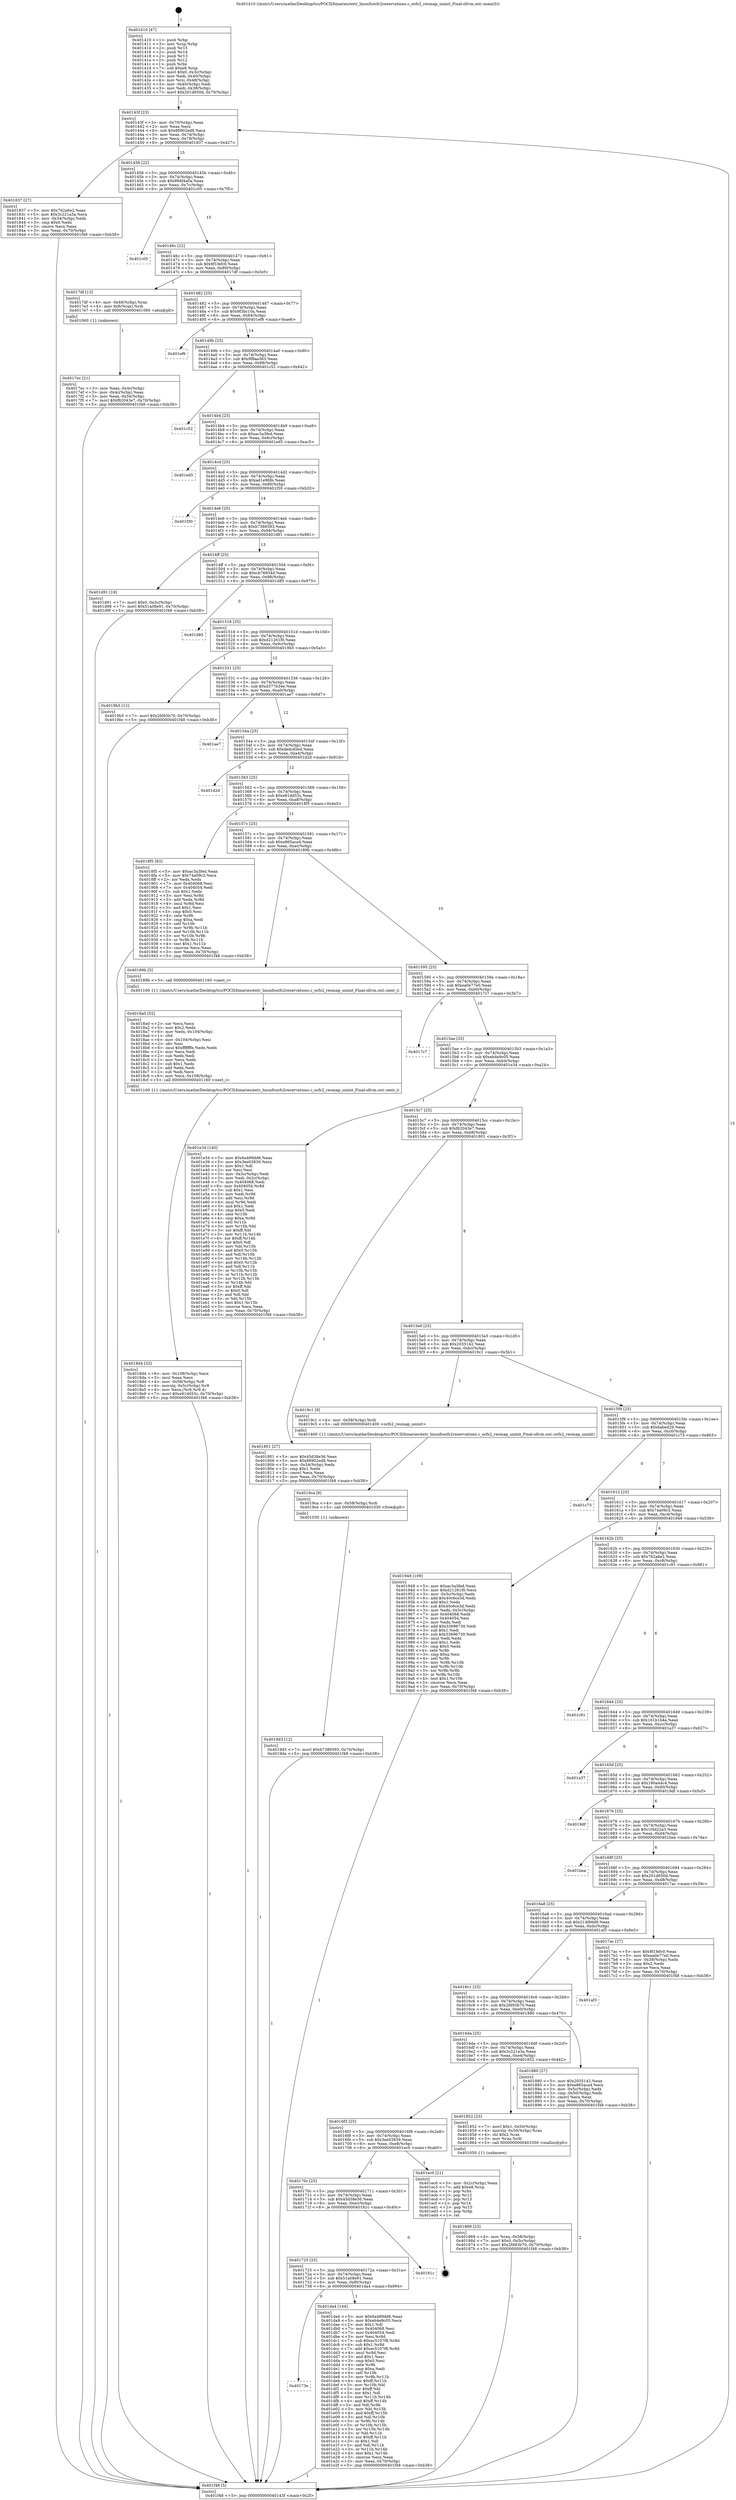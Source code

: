 digraph "0x401410" {
  label = "0x401410 (/mnt/c/Users/mathe/Desktop/tcc/POCII/binaries/extr_linuxfsocfs2reservations.c_ocfs2_resmap_uninit_Final-ollvm.out::main(0))"
  labelloc = "t"
  node[shape=record]

  Entry [label="",width=0.3,height=0.3,shape=circle,fillcolor=black,style=filled]
  "0x40143f" [label="{
     0x40143f [23]\l
     | [instrs]\l
     &nbsp;&nbsp;0x40143f \<+3\>: mov -0x70(%rbp),%eax\l
     &nbsp;&nbsp;0x401442 \<+2\>: mov %eax,%ecx\l
     &nbsp;&nbsp;0x401444 \<+6\>: sub $0x88902ed8,%ecx\l
     &nbsp;&nbsp;0x40144a \<+3\>: mov %eax,-0x74(%rbp)\l
     &nbsp;&nbsp;0x40144d \<+3\>: mov %ecx,-0x78(%rbp)\l
     &nbsp;&nbsp;0x401450 \<+6\>: je 0000000000401837 \<main+0x427\>\l
  }"]
  "0x401837" [label="{
     0x401837 [27]\l
     | [instrs]\l
     &nbsp;&nbsp;0x401837 \<+5\>: mov $0x762a6e2,%eax\l
     &nbsp;&nbsp;0x40183c \<+5\>: mov $0x3c221a3a,%ecx\l
     &nbsp;&nbsp;0x401841 \<+3\>: mov -0x34(%rbp),%edx\l
     &nbsp;&nbsp;0x401844 \<+3\>: cmp $0x0,%edx\l
     &nbsp;&nbsp;0x401847 \<+3\>: cmove %ecx,%eax\l
     &nbsp;&nbsp;0x40184a \<+3\>: mov %eax,-0x70(%rbp)\l
     &nbsp;&nbsp;0x40184d \<+5\>: jmp 0000000000401f48 \<main+0xb38\>\l
  }"]
  "0x401456" [label="{
     0x401456 [22]\l
     | [instrs]\l
     &nbsp;&nbsp;0x401456 \<+5\>: jmp 000000000040145b \<main+0x4b\>\l
     &nbsp;&nbsp;0x40145b \<+3\>: mov -0x74(%rbp),%eax\l
     &nbsp;&nbsp;0x40145e \<+5\>: sub $0x994f4a0a,%eax\l
     &nbsp;&nbsp;0x401463 \<+3\>: mov %eax,-0x7c(%rbp)\l
     &nbsp;&nbsp;0x401466 \<+6\>: je 0000000000401c05 \<main+0x7f5\>\l
  }"]
  Exit [label="",width=0.3,height=0.3,shape=circle,fillcolor=black,style=filled,peripheries=2]
  "0x401c05" [label="{
     0x401c05\l
  }", style=dashed]
  "0x40146c" [label="{
     0x40146c [22]\l
     | [instrs]\l
     &nbsp;&nbsp;0x40146c \<+5\>: jmp 0000000000401471 \<main+0x61\>\l
     &nbsp;&nbsp;0x401471 \<+3\>: mov -0x74(%rbp),%eax\l
     &nbsp;&nbsp;0x401474 \<+5\>: sub $0x9f1fefc0,%eax\l
     &nbsp;&nbsp;0x401479 \<+3\>: mov %eax,-0x80(%rbp)\l
     &nbsp;&nbsp;0x40147c \<+6\>: je 00000000004017df \<main+0x3cf\>\l
  }"]
  "0x40173e" [label="{
     0x40173e\l
  }", style=dashed]
  "0x4017df" [label="{
     0x4017df [13]\l
     | [instrs]\l
     &nbsp;&nbsp;0x4017df \<+4\>: mov -0x48(%rbp),%rax\l
     &nbsp;&nbsp;0x4017e3 \<+4\>: mov 0x8(%rax),%rdi\l
     &nbsp;&nbsp;0x4017e7 \<+5\>: call 0000000000401060 \<atoi@plt\>\l
     | [calls]\l
     &nbsp;&nbsp;0x401060 \{1\} (unknown)\l
  }"]
  "0x401482" [label="{
     0x401482 [25]\l
     | [instrs]\l
     &nbsp;&nbsp;0x401482 \<+5\>: jmp 0000000000401487 \<main+0x77\>\l
     &nbsp;&nbsp;0x401487 \<+3\>: mov -0x74(%rbp),%eax\l
     &nbsp;&nbsp;0x40148a \<+5\>: sub $0x9f3bc10a,%eax\l
     &nbsp;&nbsp;0x40148f \<+6\>: mov %eax,-0x84(%rbp)\l
     &nbsp;&nbsp;0x401495 \<+6\>: je 0000000000401ef6 \<main+0xae6\>\l
  }"]
  "0x401da4" [label="{
     0x401da4 [144]\l
     | [instrs]\l
     &nbsp;&nbsp;0x401da4 \<+5\>: mov $0x6a489dd6,%eax\l
     &nbsp;&nbsp;0x401da9 \<+5\>: mov $0xeb4e9c05,%ecx\l
     &nbsp;&nbsp;0x401dae \<+2\>: mov $0x1,%dl\l
     &nbsp;&nbsp;0x401db0 \<+7\>: mov 0x404068,%esi\l
     &nbsp;&nbsp;0x401db7 \<+7\>: mov 0x404054,%edi\l
     &nbsp;&nbsp;0x401dbe \<+3\>: mov %esi,%r8d\l
     &nbsp;&nbsp;0x401dc1 \<+7\>: sub $0xec5107f8,%r8d\l
     &nbsp;&nbsp;0x401dc8 \<+4\>: sub $0x1,%r8d\l
     &nbsp;&nbsp;0x401dcc \<+7\>: add $0xec5107f8,%r8d\l
     &nbsp;&nbsp;0x401dd3 \<+4\>: imul %r8d,%esi\l
     &nbsp;&nbsp;0x401dd7 \<+3\>: and $0x1,%esi\l
     &nbsp;&nbsp;0x401dda \<+3\>: cmp $0x0,%esi\l
     &nbsp;&nbsp;0x401ddd \<+4\>: sete %r9b\l
     &nbsp;&nbsp;0x401de1 \<+3\>: cmp $0xa,%edi\l
     &nbsp;&nbsp;0x401de4 \<+4\>: setl %r10b\l
     &nbsp;&nbsp;0x401de8 \<+3\>: mov %r9b,%r11b\l
     &nbsp;&nbsp;0x401deb \<+4\>: xor $0xff,%r11b\l
     &nbsp;&nbsp;0x401def \<+3\>: mov %r10b,%bl\l
     &nbsp;&nbsp;0x401df2 \<+3\>: xor $0xff,%bl\l
     &nbsp;&nbsp;0x401df5 \<+3\>: xor $0x1,%dl\l
     &nbsp;&nbsp;0x401df8 \<+3\>: mov %r11b,%r14b\l
     &nbsp;&nbsp;0x401dfb \<+4\>: and $0xff,%r14b\l
     &nbsp;&nbsp;0x401dff \<+3\>: and %dl,%r9b\l
     &nbsp;&nbsp;0x401e02 \<+3\>: mov %bl,%r15b\l
     &nbsp;&nbsp;0x401e05 \<+4\>: and $0xff,%r15b\l
     &nbsp;&nbsp;0x401e09 \<+3\>: and %dl,%r10b\l
     &nbsp;&nbsp;0x401e0c \<+3\>: or %r9b,%r14b\l
     &nbsp;&nbsp;0x401e0f \<+3\>: or %r10b,%r15b\l
     &nbsp;&nbsp;0x401e12 \<+3\>: xor %r15b,%r14b\l
     &nbsp;&nbsp;0x401e15 \<+3\>: or %bl,%r11b\l
     &nbsp;&nbsp;0x401e18 \<+4\>: xor $0xff,%r11b\l
     &nbsp;&nbsp;0x401e1c \<+3\>: or $0x1,%dl\l
     &nbsp;&nbsp;0x401e1f \<+3\>: and %dl,%r11b\l
     &nbsp;&nbsp;0x401e22 \<+3\>: or %r11b,%r14b\l
     &nbsp;&nbsp;0x401e25 \<+4\>: test $0x1,%r14b\l
     &nbsp;&nbsp;0x401e29 \<+3\>: cmovne %ecx,%eax\l
     &nbsp;&nbsp;0x401e2c \<+3\>: mov %eax,-0x70(%rbp)\l
     &nbsp;&nbsp;0x401e2f \<+5\>: jmp 0000000000401f48 \<main+0xb38\>\l
  }"]
  "0x401ef6" [label="{
     0x401ef6\l
  }", style=dashed]
  "0x40149b" [label="{
     0x40149b [25]\l
     | [instrs]\l
     &nbsp;&nbsp;0x40149b \<+5\>: jmp 00000000004014a0 \<main+0x90\>\l
     &nbsp;&nbsp;0x4014a0 \<+3\>: mov -0x74(%rbp),%eax\l
     &nbsp;&nbsp;0x4014a3 \<+5\>: sub $0x9f8aa363,%eax\l
     &nbsp;&nbsp;0x4014a8 \<+6\>: mov %eax,-0x88(%rbp)\l
     &nbsp;&nbsp;0x4014ae \<+6\>: je 0000000000401c52 \<main+0x842\>\l
  }"]
  "0x401725" [label="{
     0x401725 [25]\l
     | [instrs]\l
     &nbsp;&nbsp;0x401725 \<+5\>: jmp 000000000040172a \<main+0x31a\>\l
     &nbsp;&nbsp;0x40172a \<+3\>: mov -0x74(%rbp),%eax\l
     &nbsp;&nbsp;0x40172d \<+5\>: sub $0x51a08e91,%eax\l
     &nbsp;&nbsp;0x401732 \<+6\>: mov %eax,-0xf0(%rbp)\l
     &nbsp;&nbsp;0x401738 \<+6\>: je 0000000000401da4 \<main+0x994\>\l
  }"]
  "0x401c52" [label="{
     0x401c52\l
  }", style=dashed]
  "0x4014b4" [label="{
     0x4014b4 [25]\l
     | [instrs]\l
     &nbsp;&nbsp;0x4014b4 \<+5\>: jmp 00000000004014b9 \<main+0xa9\>\l
     &nbsp;&nbsp;0x4014b9 \<+3\>: mov -0x74(%rbp),%eax\l
     &nbsp;&nbsp;0x4014bc \<+5\>: sub $0xac3a3fed,%eax\l
     &nbsp;&nbsp;0x4014c1 \<+6\>: mov %eax,-0x8c(%rbp)\l
     &nbsp;&nbsp;0x4014c7 \<+6\>: je 0000000000401ed5 \<main+0xac5\>\l
  }"]
  "0x40181c" [label="{
     0x40181c\l
  }", style=dashed]
  "0x401ed5" [label="{
     0x401ed5\l
  }", style=dashed]
  "0x4014cd" [label="{
     0x4014cd [25]\l
     | [instrs]\l
     &nbsp;&nbsp;0x4014cd \<+5\>: jmp 00000000004014d2 \<main+0xc2\>\l
     &nbsp;&nbsp;0x4014d2 \<+3\>: mov -0x74(%rbp),%eax\l
     &nbsp;&nbsp;0x4014d5 \<+5\>: sub $0xad1e9fdb,%eax\l
     &nbsp;&nbsp;0x4014da \<+6\>: mov %eax,-0x90(%rbp)\l
     &nbsp;&nbsp;0x4014e0 \<+6\>: je 0000000000401f30 \<main+0xb20\>\l
  }"]
  "0x40170c" [label="{
     0x40170c [25]\l
     | [instrs]\l
     &nbsp;&nbsp;0x40170c \<+5\>: jmp 0000000000401711 \<main+0x301\>\l
     &nbsp;&nbsp;0x401711 \<+3\>: mov -0x74(%rbp),%eax\l
     &nbsp;&nbsp;0x401714 \<+5\>: sub $0x45d38e36,%eax\l
     &nbsp;&nbsp;0x401719 \<+6\>: mov %eax,-0xec(%rbp)\l
     &nbsp;&nbsp;0x40171f \<+6\>: je 000000000040181c \<main+0x40c\>\l
  }"]
  "0x401f30" [label="{
     0x401f30\l
  }", style=dashed]
  "0x4014e6" [label="{
     0x4014e6 [25]\l
     | [instrs]\l
     &nbsp;&nbsp;0x4014e6 \<+5\>: jmp 00000000004014eb \<main+0xdb\>\l
     &nbsp;&nbsp;0x4014eb \<+3\>: mov -0x74(%rbp),%eax\l
     &nbsp;&nbsp;0x4014ee \<+5\>: sub $0xb7386593,%eax\l
     &nbsp;&nbsp;0x4014f3 \<+6\>: mov %eax,-0x94(%rbp)\l
     &nbsp;&nbsp;0x4014f9 \<+6\>: je 0000000000401d91 \<main+0x981\>\l
  }"]
  "0x401ec0" [label="{
     0x401ec0 [21]\l
     | [instrs]\l
     &nbsp;&nbsp;0x401ec0 \<+3\>: mov -0x2c(%rbp),%eax\l
     &nbsp;&nbsp;0x401ec3 \<+7\>: add $0xe8,%rsp\l
     &nbsp;&nbsp;0x401eca \<+1\>: pop %rbx\l
     &nbsp;&nbsp;0x401ecb \<+2\>: pop %r12\l
     &nbsp;&nbsp;0x401ecd \<+2\>: pop %r13\l
     &nbsp;&nbsp;0x401ecf \<+2\>: pop %r14\l
     &nbsp;&nbsp;0x401ed1 \<+2\>: pop %r15\l
     &nbsp;&nbsp;0x401ed3 \<+1\>: pop %rbp\l
     &nbsp;&nbsp;0x401ed4 \<+1\>: ret\l
  }"]
  "0x401d91" [label="{
     0x401d91 [19]\l
     | [instrs]\l
     &nbsp;&nbsp;0x401d91 \<+7\>: movl $0x0,-0x3c(%rbp)\l
     &nbsp;&nbsp;0x401d98 \<+7\>: movl $0x51a08e91,-0x70(%rbp)\l
     &nbsp;&nbsp;0x401d9f \<+5\>: jmp 0000000000401f48 \<main+0xb38\>\l
  }"]
  "0x4014ff" [label="{
     0x4014ff [25]\l
     | [instrs]\l
     &nbsp;&nbsp;0x4014ff \<+5\>: jmp 0000000000401504 \<main+0xf4\>\l
     &nbsp;&nbsp;0x401504 \<+3\>: mov -0x74(%rbp),%eax\l
     &nbsp;&nbsp;0x401507 \<+5\>: sub $0xcb76934d,%eax\l
     &nbsp;&nbsp;0x40150c \<+6\>: mov %eax,-0x98(%rbp)\l
     &nbsp;&nbsp;0x401512 \<+6\>: je 0000000000401d85 \<main+0x975\>\l
  }"]
  "0x4019d3" [label="{
     0x4019d3 [12]\l
     | [instrs]\l
     &nbsp;&nbsp;0x4019d3 \<+7\>: movl $0xb7386593,-0x70(%rbp)\l
     &nbsp;&nbsp;0x4019da \<+5\>: jmp 0000000000401f48 \<main+0xb38\>\l
  }"]
  "0x401d85" [label="{
     0x401d85\l
  }", style=dashed]
  "0x401518" [label="{
     0x401518 [25]\l
     | [instrs]\l
     &nbsp;&nbsp;0x401518 \<+5\>: jmp 000000000040151d \<main+0x10d\>\l
     &nbsp;&nbsp;0x40151d \<+3\>: mov -0x74(%rbp),%eax\l
     &nbsp;&nbsp;0x401520 \<+5\>: sub $0xd21261f0,%eax\l
     &nbsp;&nbsp;0x401525 \<+6\>: mov %eax,-0x9c(%rbp)\l
     &nbsp;&nbsp;0x40152b \<+6\>: je 00000000004019b5 \<main+0x5a5\>\l
  }"]
  "0x4019ca" [label="{
     0x4019ca [9]\l
     | [instrs]\l
     &nbsp;&nbsp;0x4019ca \<+4\>: mov -0x58(%rbp),%rdi\l
     &nbsp;&nbsp;0x4019ce \<+5\>: call 0000000000401030 \<free@plt\>\l
     | [calls]\l
     &nbsp;&nbsp;0x401030 \{1\} (unknown)\l
  }"]
  "0x4019b5" [label="{
     0x4019b5 [12]\l
     | [instrs]\l
     &nbsp;&nbsp;0x4019b5 \<+7\>: movl $0x2fd93b70,-0x70(%rbp)\l
     &nbsp;&nbsp;0x4019bc \<+5\>: jmp 0000000000401f48 \<main+0xb38\>\l
  }"]
  "0x401531" [label="{
     0x401531 [25]\l
     | [instrs]\l
     &nbsp;&nbsp;0x401531 \<+5\>: jmp 0000000000401536 \<main+0x126\>\l
     &nbsp;&nbsp;0x401536 \<+3\>: mov -0x74(%rbp),%eax\l
     &nbsp;&nbsp;0x401539 \<+5\>: sub $0xd377b34e,%eax\l
     &nbsp;&nbsp;0x40153e \<+6\>: mov %eax,-0xa0(%rbp)\l
     &nbsp;&nbsp;0x401544 \<+6\>: je 0000000000401ae7 \<main+0x6d7\>\l
  }"]
  "0x4018d4" [label="{
     0x4018d4 [33]\l
     | [instrs]\l
     &nbsp;&nbsp;0x4018d4 \<+6\>: mov -0x108(%rbp),%ecx\l
     &nbsp;&nbsp;0x4018da \<+3\>: imul %eax,%ecx\l
     &nbsp;&nbsp;0x4018dd \<+4\>: mov -0x58(%rbp),%r8\l
     &nbsp;&nbsp;0x4018e1 \<+4\>: movslq -0x5c(%rbp),%r9\l
     &nbsp;&nbsp;0x4018e5 \<+4\>: mov %ecx,(%r8,%r9,4)\l
     &nbsp;&nbsp;0x4018e9 \<+7\>: movl $0xe81dd53c,-0x70(%rbp)\l
     &nbsp;&nbsp;0x4018f0 \<+5\>: jmp 0000000000401f48 \<main+0xb38\>\l
  }"]
  "0x401ae7" [label="{
     0x401ae7\l
  }", style=dashed]
  "0x40154a" [label="{
     0x40154a [25]\l
     | [instrs]\l
     &nbsp;&nbsp;0x40154a \<+5\>: jmp 000000000040154f \<main+0x13f\>\l
     &nbsp;&nbsp;0x40154f \<+3\>: mov -0x74(%rbp),%eax\l
     &nbsp;&nbsp;0x401552 \<+5\>: sub $0xdedcd5ed,%eax\l
     &nbsp;&nbsp;0x401557 \<+6\>: mov %eax,-0xa4(%rbp)\l
     &nbsp;&nbsp;0x40155d \<+6\>: je 0000000000401d2d \<main+0x91d\>\l
  }"]
  "0x4018a0" [label="{
     0x4018a0 [52]\l
     | [instrs]\l
     &nbsp;&nbsp;0x4018a0 \<+2\>: xor %ecx,%ecx\l
     &nbsp;&nbsp;0x4018a2 \<+5\>: mov $0x2,%edx\l
     &nbsp;&nbsp;0x4018a7 \<+6\>: mov %edx,-0x104(%rbp)\l
     &nbsp;&nbsp;0x4018ad \<+1\>: cltd\l
     &nbsp;&nbsp;0x4018ae \<+6\>: mov -0x104(%rbp),%esi\l
     &nbsp;&nbsp;0x4018b4 \<+2\>: idiv %esi\l
     &nbsp;&nbsp;0x4018b6 \<+6\>: imul $0xfffffffe,%edx,%edx\l
     &nbsp;&nbsp;0x4018bc \<+2\>: mov %ecx,%edi\l
     &nbsp;&nbsp;0x4018be \<+2\>: sub %edx,%edi\l
     &nbsp;&nbsp;0x4018c0 \<+2\>: mov %ecx,%edx\l
     &nbsp;&nbsp;0x4018c2 \<+3\>: sub $0x1,%edx\l
     &nbsp;&nbsp;0x4018c5 \<+2\>: add %edx,%edi\l
     &nbsp;&nbsp;0x4018c7 \<+2\>: sub %edi,%ecx\l
     &nbsp;&nbsp;0x4018c9 \<+6\>: mov %ecx,-0x108(%rbp)\l
     &nbsp;&nbsp;0x4018cf \<+5\>: call 0000000000401160 \<next_i\>\l
     | [calls]\l
     &nbsp;&nbsp;0x401160 \{1\} (/mnt/c/Users/mathe/Desktop/tcc/POCII/binaries/extr_linuxfsocfs2reservations.c_ocfs2_resmap_uninit_Final-ollvm.out::next_i)\l
  }"]
  "0x401d2d" [label="{
     0x401d2d\l
  }", style=dashed]
  "0x401563" [label="{
     0x401563 [25]\l
     | [instrs]\l
     &nbsp;&nbsp;0x401563 \<+5\>: jmp 0000000000401568 \<main+0x158\>\l
     &nbsp;&nbsp;0x401568 \<+3\>: mov -0x74(%rbp),%eax\l
     &nbsp;&nbsp;0x40156b \<+5\>: sub $0xe81dd53c,%eax\l
     &nbsp;&nbsp;0x401570 \<+6\>: mov %eax,-0xa8(%rbp)\l
     &nbsp;&nbsp;0x401576 \<+6\>: je 00000000004018f5 \<main+0x4e5\>\l
  }"]
  "0x401869" [label="{
     0x401869 [23]\l
     | [instrs]\l
     &nbsp;&nbsp;0x401869 \<+4\>: mov %rax,-0x58(%rbp)\l
     &nbsp;&nbsp;0x40186d \<+7\>: movl $0x0,-0x5c(%rbp)\l
     &nbsp;&nbsp;0x401874 \<+7\>: movl $0x2fd93b70,-0x70(%rbp)\l
     &nbsp;&nbsp;0x40187b \<+5\>: jmp 0000000000401f48 \<main+0xb38\>\l
  }"]
  "0x4018f5" [label="{
     0x4018f5 [83]\l
     | [instrs]\l
     &nbsp;&nbsp;0x4018f5 \<+5\>: mov $0xac3a3fed,%eax\l
     &nbsp;&nbsp;0x4018fa \<+5\>: mov $0x74a09c3,%ecx\l
     &nbsp;&nbsp;0x4018ff \<+2\>: xor %edx,%edx\l
     &nbsp;&nbsp;0x401901 \<+7\>: mov 0x404068,%esi\l
     &nbsp;&nbsp;0x401908 \<+7\>: mov 0x404054,%edi\l
     &nbsp;&nbsp;0x40190f \<+3\>: sub $0x1,%edx\l
     &nbsp;&nbsp;0x401912 \<+3\>: mov %esi,%r8d\l
     &nbsp;&nbsp;0x401915 \<+3\>: add %edx,%r8d\l
     &nbsp;&nbsp;0x401918 \<+4\>: imul %r8d,%esi\l
     &nbsp;&nbsp;0x40191c \<+3\>: and $0x1,%esi\l
     &nbsp;&nbsp;0x40191f \<+3\>: cmp $0x0,%esi\l
     &nbsp;&nbsp;0x401922 \<+4\>: sete %r9b\l
     &nbsp;&nbsp;0x401926 \<+3\>: cmp $0xa,%edi\l
     &nbsp;&nbsp;0x401929 \<+4\>: setl %r10b\l
     &nbsp;&nbsp;0x40192d \<+3\>: mov %r9b,%r11b\l
     &nbsp;&nbsp;0x401930 \<+3\>: and %r10b,%r11b\l
     &nbsp;&nbsp;0x401933 \<+3\>: xor %r10b,%r9b\l
     &nbsp;&nbsp;0x401936 \<+3\>: or %r9b,%r11b\l
     &nbsp;&nbsp;0x401939 \<+4\>: test $0x1,%r11b\l
     &nbsp;&nbsp;0x40193d \<+3\>: cmovne %ecx,%eax\l
     &nbsp;&nbsp;0x401940 \<+3\>: mov %eax,-0x70(%rbp)\l
     &nbsp;&nbsp;0x401943 \<+5\>: jmp 0000000000401f48 \<main+0xb38\>\l
  }"]
  "0x40157c" [label="{
     0x40157c [25]\l
     | [instrs]\l
     &nbsp;&nbsp;0x40157c \<+5\>: jmp 0000000000401581 \<main+0x171\>\l
     &nbsp;&nbsp;0x401581 \<+3\>: mov -0x74(%rbp),%eax\l
     &nbsp;&nbsp;0x401584 \<+5\>: sub $0xe865aca4,%eax\l
     &nbsp;&nbsp;0x401589 \<+6\>: mov %eax,-0xac(%rbp)\l
     &nbsp;&nbsp;0x40158f \<+6\>: je 000000000040189b \<main+0x48b\>\l
  }"]
  "0x4016f3" [label="{
     0x4016f3 [25]\l
     | [instrs]\l
     &nbsp;&nbsp;0x4016f3 \<+5\>: jmp 00000000004016f8 \<main+0x2e8\>\l
     &nbsp;&nbsp;0x4016f8 \<+3\>: mov -0x74(%rbp),%eax\l
     &nbsp;&nbsp;0x4016fb \<+5\>: sub $0x3ee03839,%eax\l
     &nbsp;&nbsp;0x401700 \<+6\>: mov %eax,-0xe8(%rbp)\l
     &nbsp;&nbsp;0x401706 \<+6\>: je 0000000000401ec0 \<main+0xab0\>\l
  }"]
  "0x40189b" [label="{
     0x40189b [5]\l
     | [instrs]\l
     &nbsp;&nbsp;0x40189b \<+5\>: call 0000000000401160 \<next_i\>\l
     | [calls]\l
     &nbsp;&nbsp;0x401160 \{1\} (/mnt/c/Users/mathe/Desktop/tcc/POCII/binaries/extr_linuxfsocfs2reservations.c_ocfs2_resmap_uninit_Final-ollvm.out::next_i)\l
  }"]
  "0x401595" [label="{
     0x401595 [25]\l
     | [instrs]\l
     &nbsp;&nbsp;0x401595 \<+5\>: jmp 000000000040159a \<main+0x18a\>\l
     &nbsp;&nbsp;0x40159a \<+3\>: mov -0x74(%rbp),%eax\l
     &nbsp;&nbsp;0x40159d \<+5\>: sub $0xea0e77e0,%eax\l
     &nbsp;&nbsp;0x4015a2 \<+6\>: mov %eax,-0xb0(%rbp)\l
     &nbsp;&nbsp;0x4015a8 \<+6\>: je 00000000004017c7 \<main+0x3b7\>\l
  }"]
  "0x401852" [label="{
     0x401852 [23]\l
     | [instrs]\l
     &nbsp;&nbsp;0x401852 \<+7\>: movl $0x1,-0x50(%rbp)\l
     &nbsp;&nbsp;0x401859 \<+4\>: movslq -0x50(%rbp),%rax\l
     &nbsp;&nbsp;0x40185d \<+4\>: shl $0x2,%rax\l
     &nbsp;&nbsp;0x401861 \<+3\>: mov %rax,%rdi\l
     &nbsp;&nbsp;0x401864 \<+5\>: call 0000000000401050 \<malloc@plt\>\l
     | [calls]\l
     &nbsp;&nbsp;0x401050 \{1\} (unknown)\l
  }"]
  "0x4017c7" [label="{
     0x4017c7\l
  }", style=dashed]
  "0x4015ae" [label="{
     0x4015ae [25]\l
     | [instrs]\l
     &nbsp;&nbsp;0x4015ae \<+5\>: jmp 00000000004015b3 \<main+0x1a3\>\l
     &nbsp;&nbsp;0x4015b3 \<+3\>: mov -0x74(%rbp),%eax\l
     &nbsp;&nbsp;0x4015b6 \<+5\>: sub $0xeb4e9c05,%eax\l
     &nbsp;&nbsp;0x4015bb \<+6\>: mov %eax,-0xb4(%rbp)\l
     &nbsp;&nbsp;0x4015c1 \<+6\>: je 0000000000401e34 \<main+0xa24\>\l
  }"]
  "0x4016da" [label="{
     0x4016da [25]\l
     | [instrs]\l
     &nbsp;&nbsp;0x4016da \<+5\>: jmp 00000000004016df \<main+0x2cf\>\l
     &nbsp;&nbsp;0x4016df \<+3\>: mov -0x74(%rbp),%eax\l
     &nbsp;&nbsp;0x4016e2 \<+5\>: sub $0x3c221a3a,%eax\l
     &nbsp;&nbsp;0x4016e7 \<+6\>: mov %eax,-0xe4(%rbp)\l
     &nbsp;&nbsp;0x4016ed \<+6\>: je 0000000000401852 \<main+0x442\>\l
  }"]
  "0x401e34" [label="{
     0x401e34 [140]\l
     | [instrs]\l
     &nbsp;&nbsp;0x401e34 \<+5\>: mov $0x6a489dd6,%eax\l
     &nbsp;&nbsp;0x401e39 \<+5\>: mov $0x3ee03839,%ecx\l
     &nbsp;&nbsp;0x401e3e \<+2\>: mov $0x1,%dl\l
     &nbsp;&nbsp;0x401e40 \<+2\>: xor %esi,%esi\l
     &nbsp;&nbsp;0x401e42 \<+3\>: mov -0x3c(%rbp),%edi\l
     &nbsp;&nbsp;0x401e45 \<+3\>: mov %edi,-0x2c(%rbp)\l
     &nbsp;&nbsp;0x401e48 \<+7\>: mov 0x404068,%edi\l
     &nbsp;&nbsp;0x401e4f \<+8\>: mov 0x404054,%r8d\l
     &nbsp;&nbsp;0x401e57 \<+3\>: sub $0x1,%esi\l
     &nbsp;&nbsp;0x401e5a \<+3\>: mov %edi,%r9d\l
     &nbsp;&nbsp;0x401e5d \<+3\>: add %esi,%r9d\l
     &nbsp;&nbsp;0x401e60 \<+4\>: imul %r9d,%edi\l
     &nbsp;&nbsp;0x401e64 \<+3\>: and $0x1,%edi\l
     &nbsp;&nbsp;0x401e67 \<+3\>: cmp $0x0,%edi\l
     &nbsp;&nbsp;0x401e6a \<+4\>: sete %r10b\l
     &nbsp;&nbsp;0x401e6e \<+4\>: cmp $0xa,%r8d\l
     &nbsp;&nbsp;0x401e72 \<+4\>: setl %r11b\l
     &nbsp;&nbsp;0x401e76 \<+3\>: mov %r10b,%bl\l
     &nbsp;&nbsp;0x401e79 \<+3\>: xor $0xff,%bl\l
     &nbsp;&nbsp;0x401e7c \<+3\>: mov %r11b,%r14b\l
     &nbsp;&nbsp;0x401e7f \<+4\>: xor $0xff,%r14b\l
     &nbsp;&nbsp;0x401e83 \<+3\>: xor $0x0,%dl\l
     &nbsp;&nbsp;0x401e86 \<+3\>: mov %bl,%r15b\l
     &nbsp;&nbsp;0x401e89 \<+4\>: and $0x0,%r15b\l
     &nbsp;&nbsp;0x401e8d \<+3\>: and %dl,%r10b\l
     &nbsp;&nbsp;0x401e90 \<+3\>: mov %r14b,%r12b\l
     &nbsp;&nbsp;0x401e93 \<+4\>: and $0x0,%r12b\l
     &nbsp;&nbsp;0x401e97 \<+3\>: and %dl,%r11b\l
     &nbsp;&nbsp;0x401e9a \<+3\>: or %r10b,%r15b\l
     &nbsp;&nbsp;0x401e9d \<+3\>: or %r11b,%r12b\l
     &nbsp;&nbsp;0x401ea0 \<+3\>: xor %r12b,%r15b\l
     &nbsp;&nbsp;0x401ea3 \<+3\>: or %r14b,%bl\l
     &nbsp;&nbsp;0x401ea6 \<+3\>: xor $0xff,%bl\l
     &nbsp;&nbsp;0x401ea9 \<+3\>: or $0x0,%dl\l
     &nbsp;&nbsp;0x401eac \<+2\>: and %dl,%bl\l
     &nbsp;&nbsp;0x401eae \<+3\>: or %bl,%r15b\l
     &nbsp;&nbsp;0x401eb1 \<+4\>: test $0x1,%r15b\l
     &nbsp;&nbsp;0x401eb5 \<+3\>: cmovne %ecx,%eax\l
     &nbsp;&nbsp;0x401eb8 \<+3\>: mov %eax,-0x70(%rbp)\l
     &nbsp;&nbsp;0x401ebb \<+5\>: jmp 0000000000401f48 \<main+0xb38\>\l
  }"]
  "0x4015c7" [label="{
     0x4015c7 [25]\l
     | [instrs]\l
     &nbsp;&nbsp;0x4015c7 \<+5\>: jmp 00000000004015cc \<main+0x1bc\>\l
     &nbsp;&nbsp;0x4015cc \<+3\>: mov -0x74(%rbp),%eax\l
     &nbsp;&nbsp;0x4015cf \<+5\>: sub $0xf62043e7,%eax\l
     &nbsp;&nbsp;0x4015d4 \<+6\>: mov %eax,-0xb8(%rbp)\l
     &nbsp;&nbsp;0x4015da \<+6\>: je 0000000000401801 \<main+0x3f1\>\l
  }"]
  "0x401880" [label="{
     0x401880 [27]\l
     | [instrs]\l
     &nbsp;&nbsp;0x401880 \<+5\>: mov $0x2035142,%eax\l
     &nbsp;&nbsp;0x401885 \<+5\>: mov $0xe865aca4,%ecx\l
     &nbsp;&nbsp;0x40188a \<+3\>: mov -0x5c(%rbp),%edx\l
     &nbsp;&nbsp;0x40188d \<+3\>: cmp -0x50(%rbp),%edx\l
     &nbsp;&nbsp;0x401890 \<+3\>: cmovl %ecx,%eax\l
     &nbsp;&nbsp;0x401893 \<+3\>: mov %eax,-0x70(%rbp)\l
     &nbsp;&nbsp;0x401896 \<+5\>: jmp 0000000000401f48 \<main+0xb38\>\l
  }"]
  "0x401801" [label="{
     0x401801 [27]\l
     | [instrs]\l
     &nbsp;&nbsp;0x401801 \<+5\>: mov $0x45d38e36,%eax\l
     &nbsp;&nbsp;0x401806 \<+5\>: mov $0x88902ed8,%ecx\l
     &nbsp;&nbsp;0x40180b \<+3\>: mov -0x34(%rbp),%edx\l
     &nbsp;&nbsp;0x40180e \<+3\>: cmp $0x1,%edx\l
     &nbsp;&nbsp;0x401811 \<+3\>: cmovl %ecx,%eax\l
     &nbsp;&nbsp;0x401814 \<+3\>: mov %eax,-0x70(%rbp)\l
     &nbsp;&nbsp;0x401817 \<+5\>: jmp 0000000000401f48 \<main+0xb38\>\l
  }"]
  "0x4015e0" [label="{
     0x4015e0 [25]\l
     | [instrs]\l
     &nbsp;&nbsp;0x4015e0 \<+5\>: jmp 00000000004015e5 \<main+0x1d5\>\l
     &nbsp;&nbsp;0x4015e5 \<+3\>: mov -0x74(%rbp),%eax\l
     &nbsp;&nbsp;0x4015e8 \<+5\>: sub $0x2035142,%eax\l
     &nbsp;&nbsp;0x4015ed \<+6\>: mov %eax,-0xbc(%rbp)\l
     &nbsp;&nbsp;0x4015f3 \<+6\>: je 00000000004019c1 \<main+0x5b1\>\l
  }"]
  "0x4016c1" [label="{
     0x4016c1 [25]\l
     | [instrs]\l
     &nbsp;&nbsp;0x4016c1 \<+5\>: jmp 00000000004016c6 \<main+0x2b6\>\l
     &nbsp;&nbsp;0x4016c6 \<+3\>: mov -0x74(%rbp),%eax\l
     &nbsp;&nbsp;0x4016c9 \<+5\>: sub $0x2fd93b70,%eax\l
     &nbsp;&nbsp;0x4016ce \<+6\>: mov %eax,-0xe0(%rbp)\l
     &nbsp;&nbsp;0x4016d4 \<+6\>: je 0000000000401880 \<main+0x470\>\l
  }"]
  "0x4019c1" [label="{
     0x4019c1 [9]\l
     | [instrs]\l
     &nbsp;&nbsp;0x4019c1 \<+4\>: mov -0x58(%rbp),%rdi\l
     &nbsp;&nbsp;0x4019c5 \<+5\>: call 0000000000401400 \<ocfs2_resmap_uninit\>\l
     | [calls]\l
     &nbsp;&nbsp;0x401400 \{1\} (/mnt/c/Users/mathe/Desktop/tcc/POCII/binaries/extr_linuxfsocfs2reservations.c_ocfs2_resmap_uninit_Final-ollvm.out::ocfs2_resmap_uninit)\l
  }"]
  "0x4015f9" [label="{
     0x4015f9 [25]\l
     | [instrs]\l
     &nbsp;&nbsp;0x4015f9 \<+5\>: jmp 00000000004015fe \<main+0x1ee\>\l
     &nbsp;&nbsp;0x4015fe \<+3\>: mov -0x74(%rbp),%eax\l
     &nbsp;&nbsp;0x401601 \<+5\>: sub $0x6abed29,%eax\l
     &nbsp;&nbsp;0x401606 \<+6\>: mov %eax,-0xc0(%rbp)\l
     &nbsp;&nbsp;0x40160c \<+6\>: je 0000000000401c73 \<main+0x863\>\l
  }"]
  "0x401af3" [label="{
     0x401af3\l
  }", style=dashed]
  "0x401c73" [label="{
     0x401c73\l
  }", style=dashed]
  "0x401612" [label="{
     0x401612 [25]\l
     | [instrs]\l
     &nbsp;&nbsp;0x401612 \<+5\>: jmp 0000000000401617 \<main+0x207\>\l
     &nbsp;&nbsp;0x401617 \<+3\>: mov -0x74(%rbp),%eax\l
     &nbsp;&nbsp;0x40161a \<+5\>: sub $0x74a09c3,%eax\l
     &nbsp;&nbsp;0x40161f \<+6\>: mov %eax,-0xc4(%rbp)\l
     &nbsp;&nbsp;0x401625 \<+6\>: je 0000000000401948 \<main+0x538\>\l
  }"]
  "0x4017ec" [label="{
     0x4017ec [21]\l
     | [instrs]\l
     &nbsp;&nbsp;0x4017ec \<+3\>: mov %eax,-0x4c(%rbp)\l
     &nbsp;&nbsp;0x4017ef \<+3\>: mov -0x4c(%rbp),%eax\l
     &nbsp;&nbsp;0x4017f2 \<+3\>: mov %eax,-0x34(%rbp)\l
     &nbsp;&nbsp;0x4017f5 \<+7\>: movl $0xf62043e7,-0x70(%rbp)\l
     &nbsp;&nbsp;0x4017fc \<+5\>: jmp 0000000000401f48 \<main+0xb38\>\l
  }"]
  "0x401948" [label="{
     0x401948 [109]\l
     | [instrs]\l
     &nbsp;&nbsp;0x401948 \<+5\>: mov $0xac3a3fed,%eax\l
     &nbsp;&nbsp;0x40194d \<+5\>: mov $0xd21261f0,%ecx\l
     &nbsp;&nbsp;0x401952 \<+3\>: mov -0x5c(%rbp),%edx\l
     &nbsp;&nbsp;0x401955 \<+6\>: add $0x40c6ce3d,%edx\l
     &nbsp;&nbsp;0x40195b \<+3\>: add $0x1,%edx\l
     &nbsp;&nbsp;0x40195e \<+6\>: sub $0x40c6ce3d,%edx\l
     &nbsp;&nbsp;0x401964 \<+3\>: mov %edx,-0x5c(%rbp)\l
     &nbsp;&nbsp;0x401967 \<+7\>: mov 0x404068,%edx\l
     &nbsp;&nbsp;0x40196e \<+7\>: mov 0x404054,%esi\l
     &nbsp;&nbsp;0x401975 \<+2\>: mov %edx,%edi\l
     &nbsp;&nbsp;0x401977 \<+6\>: add $0x33696730,%edi\l
     &nbsp;&nbsp;0x40197d \<+3\>: sub $0x1,%edi\l
     &nbsp;&nbsp;0x401980 \<+6\>: sub $0x33696730,%edi\l
     &nbsp;&nbsp;0x401986 \<+3\>: imul %edi,%edx\l
     &nbsp;&nbsp;0x401989 \<+3\>: and $0x1,%edx\l
     &nbsp;&nbsp;0x40198c \<+3\>: cmp $0x0,%edx\l
     &nbsp;&nbsp;0x40198f \<+4\>: sete %r8b\l
     &nbsp;&nbsp;0x401993 \<+3\>: cmp $0xa,%esi\l
     &nbsp;&nbsp;0x401996 \<+4\>: setl %r9b\l
     &nbsp;&nbsp;0x40199a \<+3\>: mov %r8b,%r10b\l
     &nbsp;&nbsp;0x40199d \<+3\>: and %r9b,%r10b\l
     &nbsp;&nbsp;0x4019a0 \<+3\>: xor %r9b,%r8b\l
     &nbsp;&nbsp;0x4019a3 \<+3\>: or %r8b,%r10b\l
     &nbsp;&nbsp;0x4019a6 \<+4\>: test $0x1,%r10b\l
     &nbsp;&nbsp;0x4019aa \<+3\>: cmovne %ecx,%eax\l
     &nbsp;&nbsp;0x4019ad \<+3\>: mov %eax,-0x70(%rbp)\l
     &nbsp;&nbsp;0x4019b0 \<+5\>: jmp 0000000000401f48 \<main+0xb38\>\l
  }"]
  "0x40162b" [label="{
     0x40162b [25]\l
     | [instrs]\l
     &nbsp;&nbsp;0x40162b \<+5\>: jmp 0000000000401630 \<main+0x220\>\l
     &nbsp;&nbsp;0x401630 \<+3\>: mov -0x74(%rbp),%eax\l
     &nbsp;&nbsp;0x401633 \<+5\>: sub $0x762a6e2,%eax\l
     &nbsp;&nbsp;0x401638 \<+6\>: mov %eax,-0xc8(%rbp)\l
     &nbsp;&nbsp;0x40163e \<+6\>: je 0000000000401c91 \<main+0x881\>\l
  }"]
  "0x401410" [label="{
     0x401410 [47]\l
     | [instrs]\l
     &nbsp;&nbsp;0x401410 \<+1\>: push %rbp\l
     &nbsp;&nbsp;0x401411 \<+3\>: mov %rsp,%rbp\l
     &nbsp;&nbsp;0x401414 \<+2\>: push %r15\l
     &nbsp;&nbsp;0x401416 \<+2\>: push %r14\l
     &nbsp;&nbsp;0x401418 \<+2\>: push %r13\l
     &nbsp;&nbsp;0x40141a \<+2\>: push %r12\l
     &nbsp;&nbsp;0x40141c \<+1\>: push %rbx\l
     &nbsp;&nbsp;0x40141d \<+7\>: sub $0xe8,%rsp\l
     &nbsp;&nbsp;0x401424 \<+7\>: movl $0x0,-0x3c(%rbp)\l
     &nbsp;&nbsp;0x40142b \<+3\>: mov %edi,-0x40(%rbp)\l
     &nbsp;&nbsp;0x40142e \<+4\>: mov %rsi,-0x48(%rbp)\l
     &nbsp;&nbsp;0x401432 \<+3\>: mov -0x40(%rbp),%edi\l
     &nbsp;&nbsp;0x401435 \<+3\>: mov %edi,-0x38(%rbp)\l
     &nbsp;&nbsp;0x401438 \<+7\>: movl $0x201d650d,-0x70(%rbp)\l
  }"]
  "0x401c91" [label="{
     0x401c91\l
  }", style=dashed]
  "0x401644" [label="{
     0x401644 [25]\l
     | [instrs]\l
     &nbsp;&nbsp;0x401644 \<+5\>: jmp 0000000000401649 \<main+0x239\>\l
     &nbsp;&nbsp;0x401649 \<+3\>: mov -0x74(%rbp),%eax\l
     &nbsp;&nbsp;0x40164c \<+5\>: sub $0x161b1b4a,%eax\l
     &nbsp;&nbsp;0x401651 \<+6\>: mov %eax,-0xcc(%rbp)\l
     &nbsp;&nbsp;0x401657 \<+6\>: je 0000000000401a37 \<main+0x627\>\l
  }"]
  "0x401f48" [label="{
     0x401f48 [5]\l
     | [instrs]\l
     &nbsp;&nbsp;0x401f48 \<+5\>: jmp 000000000040143f \<main+0x2f\>\l
  }"]
  "0x401a37" [label="{
     0x401a37\l
  }", style=dashed]
  "0x40165d" [label="{
     0x40165d [25]\l
     | [instrs]\l
     &nbsp;&nbsp;0x40165d \<+5\>: jmp 0000000000401662 \<main+0x252\>\l
     &nbsp;&nbsp;0x401662 \<+3\>: mov -0x74(%rbp),%eax\l
     &nbsp;&nbsp;0x401665 \<+5\>: sub $0x180a44c4,%eax\l
     &nbsp;&nbsp;0x40166a \<+6\>: mov %eax,-0xd0(%rbp)\l
     &nbsp;&nbsp;0x401670 \<+6\>: je 00000000004019df \<main+0x5cf\>\l
  }"]
  "0x4016a8" [label="{
     0x4016a8 [25]\l
     | [instrs]\l
     &nbsp;&nbsp;0x4016a8 \<+5\>: jmp 00000000004016ad \<main+0x29d\>\l
     &nbsp;&nbsp;0x4016ad \<+3\>: mov -0x74(%rbp),%eax\l
     &nbsp;&nbsp;0x4016b0 \<+5\>: sub $0x214f66d9,%eax\l
     &nbsp;&nbsp;0x4016b5 \<+6\>: mov %eax,-0xdc(%rbp)\l
     &nbsp;&nbsp;0x4016bb \<+6\>: je 0000000000401af3 \<main+0x6e3\>\l
  }"]
  "0x4019df" [label="{
     0x4019df\l
  }", style=dashed]
  "0x401676" [label="{
     0x401676 [25]\l
     | [instrs]\l
     &nbsp;&nbsp;0x401676 \<+5\>: jmp 000000000040167b \<main+0x26b\>\l
     &nbsp;&nbsp;0x40167b \<+3\>: mov -0x74(%rbp),%eax\l
     &nbsp;&nbsp;0x40167e \<+5\>: sub $0x1f4d22a3,%eax\l
     &nbsp;&nbsp;0x401683 \<+6\>: mov %eax,-0xd4(%rbp)\l
     &nbsp;&nbsp;0x401689 \<+6\>: je 0000000000401bea \<main+0x7da\>\l
  }"]
  "0x4017ac" [label="{
     0x4017ac [27]\l
     | [instrs]\l
     &nbsp;&nbsp;0x4017ac \<+5\>: mov $0x9f1fefc0,%eax\l
     &nbsp;&nbsp;0x4017b1 \<+5\>: mov $0xea0e77e0,%ecx\l
     &nbsp;&nbsp;0x4017b6 \<+3\>: mov -0x38(%rbp),%edx\l
     &nbsp;&nbsp;0x4017b9 \<+3\>: cmp $0x2,%edx\l
     &nbsp;&nbsp;0x4017bc \<+3\>: cmovne %ecx,%eax\l
     &nbsp;&nbsp;0x4017bf \<+3\>: mov %eax,-0x70(%rbp)\l
     &nbsp;&nbsp;0x4017c2 \<+5\>: jmp 0000000000401f48 \<main+0xb38\>\l
  }"]
  "0x401bea" [label="{
     0x401bea\l
  }", style=dashed]
  "0x40168f" [label="{
     0x40168f [25]\l
     | [instrs]\l
     &nbsp;&nbsp;0x40168f \<+5\>: jmp 0000000000401694 \<main+0x284\>\l
     &nbsp;&nbsp;0x401694 \<+3\>: mov -0x74(%rbp),%eax\l
     &nbsp;&nbsp;0x401697 \<+5\>: sub $0x201d650d,%eax\l
     &nbsp;&nbsp;0x40169c \<+6\>: mov %eax,-0xd8(%rbp)\l
     &nbsp;&nbsp;0x4016a2 \<+6\>: je 00000000004017ac \<main+0x39c\>\l
  }"]
  Entry -> "0x401410" [label=" 1"]
  "0x40143f" -> "0x401837" [label=" 1"]
  "0x40143f" -> "0x401456" [label=" 15"]
  "0x401ec0" -> Exit [label=" 1"]
  "0x401456" -> "0x401c05" [label=" 0"]
  "0x401456" -> "0x40146c" [label=" 15"]
  "0x401e34" -> "0x401f48" [label=" 1"]
  "0x40146c" -> "0x4017df" [label=" 1"]
  "0x40146c" -> "0x401482" [label=" 14"]
  "0x401da4" -> "0x401f48" [label=" 1"]
  "0x401482" -> "0x401ef6" [label=" 0"]
  "0x401482" -> "0x40149b" [label=" 14"]
  "0x401725" -> "0x40173e" [label=" 0"]
  "0x40149b" -> "0x401c52" [label=" 0"]
  "0x40149b" -> "0x4014b4" [label=" 14"]
  "0x401725" -> "0x401da4" [label=" 1"]
  "0x4014b4" -> "0x401ed5" [label=" 0"]
  "0x4014b4" -> "0x4014cd" [label=" 14"]
  "0x40170c" -> "0x401725" [label=" 1"]
  "0x4014cd" -> "0x401f30" [label=" 0"]
  "0x4014cd" -> "0x4014e6" [label=" 14"]
  "0x40170c" -> "0x40181c" [label=" 0"]
  "0x4014e6" -> "0x401d91" [label=" 1"]
  "0x4014e6" -> "0x4014ff" [label=" 13"]
  "0x4016f3" -> "0x40170c" [label=" 1"]
  "0x4014ff" -> "0x401d85" [label=" 0"]
  "0x4014ff" -> "0x401518" [label=" 13"]
  "0x4016f3" -> "0x401ec0" [label=" 1"]
  "0x401518" -> "0x4019b5" [label=" 1"]
  "0x401518" -> "0x401531" [label=" 12"]
  "0x401d91" -> "0x401f48" [label=" 1"]
  "0x401531" -> "0x401ae7" [label=" 0"]
  "0x401531" -> "0x40154a" [label=" 12"]
  "0x4019d3" -> "0x401f48" [label=" 1"]
  "0x40154a" -> "0x401d2d" [label=" 0"]
  "0x40154a" -> "0x401563" [label=" 12"]
  "0x4019ca" -> "0x4019d3" [label=" 1"]
  "0x401563" -> "0x4018f5" [label=" 1"]
  "0x401563" -> "0x40157c" [label=" 11"]
  "0x4019c1" -> "0x4019ca" [label=" 1"]
  "0x40157c" -> "0x40189b" [label=" 1"]
  "0x40157c" -> "0x401595" [label=" 10"]
  "0x4019b5" -> "0x401f48" [label=" 1"]
  "0x401595" -> "0x4017c7" [label=" 0"]
  "0x401595" -> "0x4015ae" [label=" 10"]
  "0x401948" -> "0x401f48" [label=" 1"]
  "0x4015ae" -> "0x401e34" [label=" 1"]
  "0x4015ae" -> "0x4015c7" [label=" 9"]
  "0x4018d4" -> "0x401f48" [label=" 1"]
  "0x4015c7" -> "0x401801" [label=" 1"]
  "0x4015c7" -> "0x4015e0" [label=" 8"]
  "0x4018a0" -> "0x4018d4" [label=" 1"]
  "0x4015e0" -> "0x4019c1" [label=" 1"]
  "0x4015e0" -> "0x4015f9" [label=" 7"]
  "0x401880" -> "0x401f48" [label=" 2"]
  "0x4015f9" -> "0x401c73" [label=" 0"]
  "0x4015f9" -> "0x401612" [label=" 7"]
  "0x401869" -> "0x401f48" [label=" 1"]
  "0x401612" -> "0x401948" [label=" 1"]
  "0x401612" -> "0x40162b" [label=" 6"]
  "0x4016da" -> "0x4016f3" [label=" 2"]
  "0x40162b" -> "0x401c91" [label=" 0"]
  "0x40162b" -> "0x401644" [label=" 6"]
  "0x4016da" -> "0x401852" [label=" 1"]
  "0x401644" -> "0x401a37" [label=" 0"]
  "0x401644" -> "0x40165d" [label=" 6"]
  "0x4018f5" -> "0x401f48" [label=" 1"]
  "0x40165d" -> "0x4019df" [label=" 0"]
  "0x40165d" -> "0x401676" [label=" 6"]
  "0x4016c1" -> "0x4016da" [label=" 3"]
  "0x401676" -> "0x401bea" [label=" 0"]
  "0x401676" -> "0x40168f" [label=" 6"]
  "0x4016c1" -> "0x401880" [label=" 2"]
  "0x40168f" -> "0x4017ac" [label=" 1"]
  "0x40168f" -> "0x4016a8" [label=" 5"]
  "0x4017ac" -> "0x401f48" [label=" 1"]
  "0x401410" -> "0x40143f" [label=" 1"]
  "0x401f48" -> "0x40143f" [label=" 15"]
  "0x4017df" -> "0x4017ec" [label=" 1"]
  "0x4017ec" -> "0x401f48" [label=" 1"]
  "0x401801" -> "0x401f48" [label=" 1"]
  "0x401837" -> "0x401f48" [label=" 1"]
  "0x401852" -> "0x401869" [label=" 1"]
  "0x4016a8" -> "0x401af3" [label=" 0"]
  "0x4016a8" -> "0x4016c1" [label=" 5"]
  "0x40189b" -> "0x4018a0" [label=" 1"]
}
